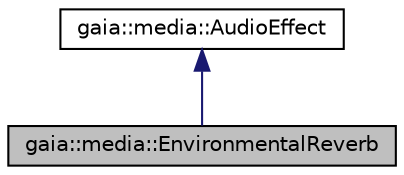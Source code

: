 digraph G
{
  edge [fontname="Helvetica",fontsize="10",labelfontname="Helvetica",labelfontsize="10"];
  node [fontname="Helvetica",fontsize="10",shape=record];
  Node1 [label="gaia::media::EnvironmentalReverb",height=0.2,width=0.4,color="black", fillcolor="grey75", style="filled" fontcolor="black"];
  Node2 -> Node1 [dir=back,color="midnightblue",fontsize="10",style="solid",fontname="Helvetica"];
  Node2 [label="gaia::media::AudioEffect",height=0.2,width=0.4,color="black", fillcolor="white", style="filled",URL="$da/d8d/classgaia_1_1media_1_1_audio_effect.html",tooltip="AudioEffect is the base class for controlling audio effects provided by the audio framework..."];
}
